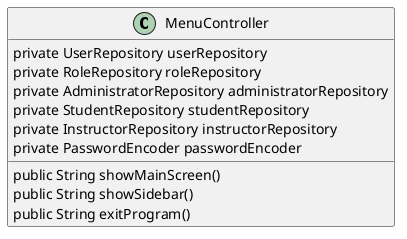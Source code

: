 @startuml
skinparam classAttributeIconSize 0
class MenuController {
    private UserRepository userRepository
    private RoleRepository roleRepository
    private AdministratorRepository administratorRepository
    private StudentRepository studentRepository
    private InstructorRepository instructorRepository
    private PasswordEncoder passwordEncoder
    public String showMainScreen()
    public String showSidebar()
    public String exitProgram()
}
@enduml
